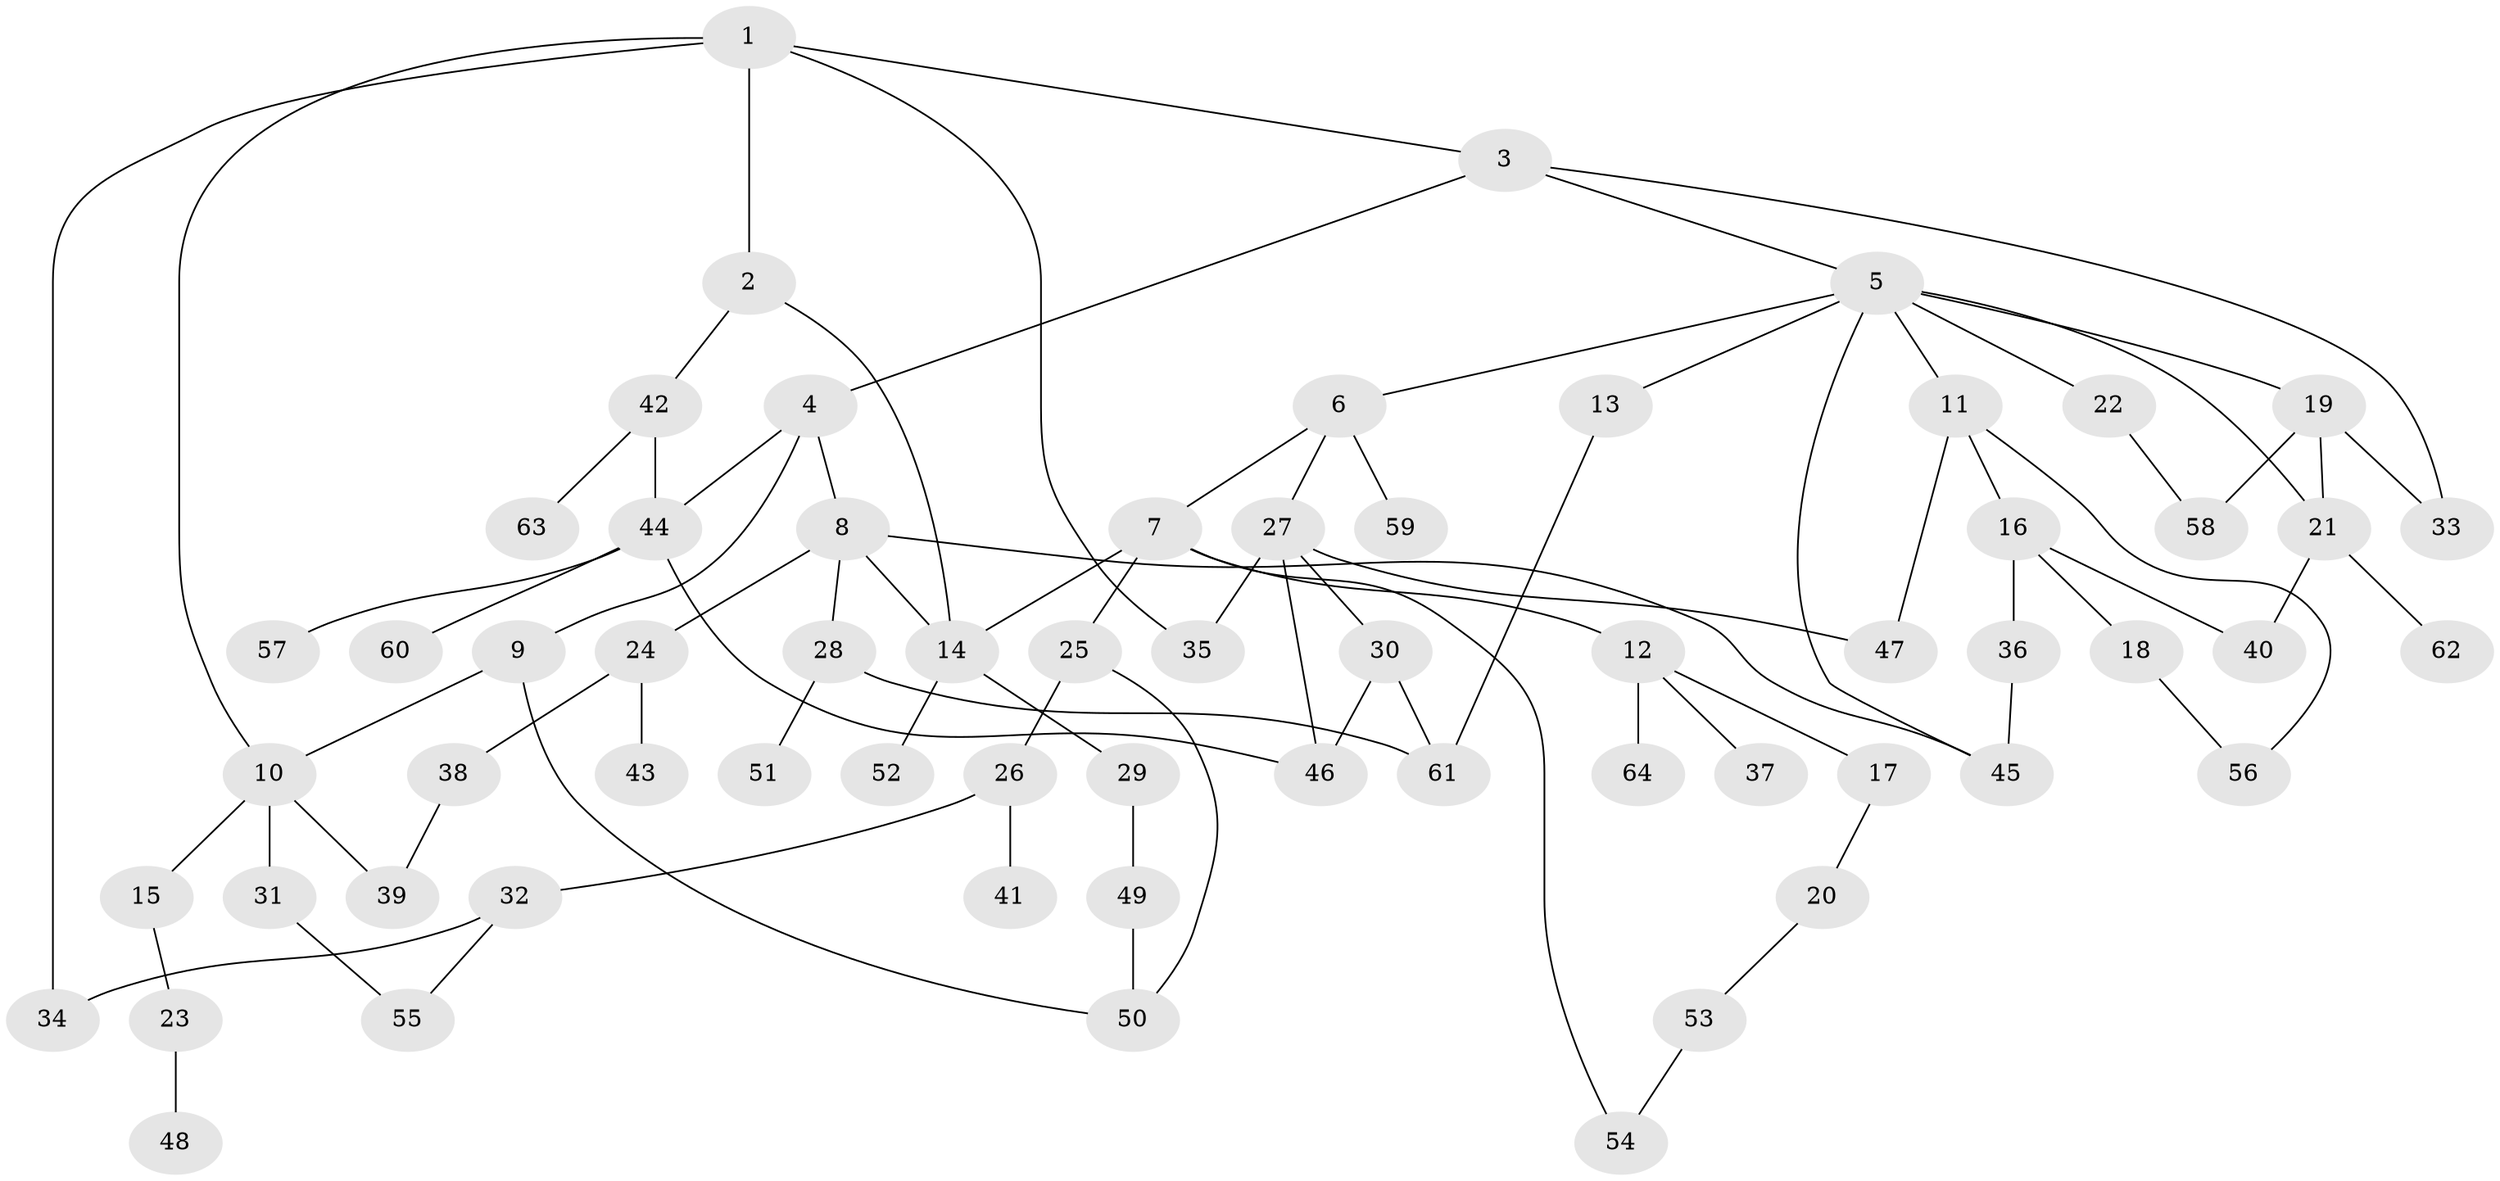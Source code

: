 // Generated by graph-tools (version 1.1) at 2025/25/03/09/25 03:25:26]
// undirected, 64 vertices, 86 edges
graph export_dot {
graph [start="1"]
  node [color=gray90,style=filled];
  1;
  2;
  3;
  4;
  5;
  6;
  7;
  8;
  9;
  10;
  11;
  12;
  13;
  14;
  15;
  16;
  17;
  18;
  19;
  20;
  21;
  22;
  23;
  24;
  25;
  26;
  27;
  28;
  29;
  30;
  31;
  32;
  33;
  34;
  35;
  36;
  37;
  38;
  39;
  40;
  41;
  42;
  43;
  44;
  45;
  46;
  47;
  48;
  49;
  50;
  51;
  52;
  53;
  54;
  55;
  56;
  57;
  58;
  59;
  60;
  61;
  62;
  63;
  64;
  1 -- 2;
  1 -- 3;
  1 -- 10;
  1 -- 35;
  1 -- 34;
  2 -- 42;
  2 -- 14;
  3 -- 4;
  3 -- 5;
  3 -- 33;
  4 -- 8;
  4 -- 9;
  4 -- 44;
  5 -- 6;
  5 -- 11;
  5 -- 13;
  5 -- 19;
  5 -- 21;
  5 -- 22;
  5 -- 45;
  6 -- 7;
  6 -- 27;
  6 -- 59;
  7 -- 12;
  7 -- 25;
  7 -- 14;
  7 -- 54;
  8 -- 14;
  8 -- 24;
  8 -- 28;
  8 -- 45;
  9 -- 10;
  9 -- 50;
  10 -- 15;
  10 -- 31;
  10 -- 39;
  11 -- 16;
  11 -- 56;
  11 -- 47;
  12 -- 17;
  12 -- 37;
  12 -- 64;
  13 -- 61;
  14 -- 29;
  14 -- 52;
  15 -- 23;
  16 -- 18;
  16 -- 36;
  16 -- 40;
  17 -- 20;
  18 -- 56;
  19 -- 58;
  19 -- 33;
  19 -- 21;
  20 -- 53;
  21 -- 40;
  21 -- 62;
  22 -- 58;
  23 -- 48;
  24 -- 38;
  24 -- 43;
  25 -- 26;
  25 -- 50;
  26 -- 32;
  26 -- 41;
  27 -- 30;
  27 -- 46;
  27 -- 47;
  27 -- 35;
  28 -- 51;
  28 -- 61;
  29 -- 49;
  30 -- 46;
  30 -- 61;
  31 -- 55;
  32 -- 34;
  32 -- 55;
  36 -- 45;
  38 -- 39;
  42 -- 44;
  42 -- 63;
  44 -- 57;
  44 -- 60;
  44 -- 46;
  49 -- 50;
  53 -- 54;
}
